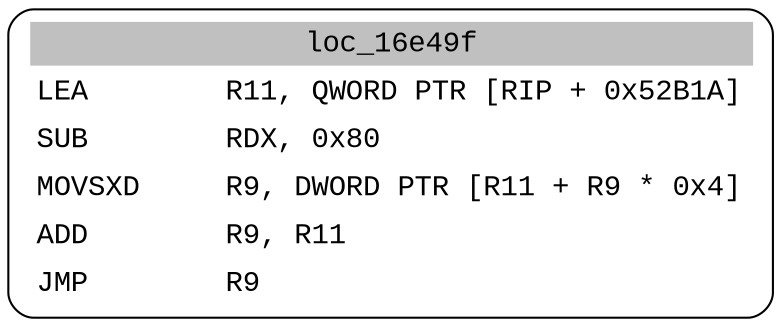 digraph asm_graph {
1941 [
shape="Mrecord" fontname="Courier New"label =<<table border="0" cellborder="0" cellpadding="3"><tr><td align="center" colspan="2" bgcolor="grey">loc_16e49f</td></tr><tr><td align="left">LEA        R11, QWORD PTR [RIP + 0x52B1A]</td></tr><tr><td align="left">SUB        RDX, 0x80</td></tr><tr><td align="left">MOVSXD     R9, DWORD PTR [R11 + R9 * 0x4]</td></tr><tr><td align="left">ADD        R9, R11</td></tr><tr><td align="left">JMP        R9</td></tr></table>> ];
}